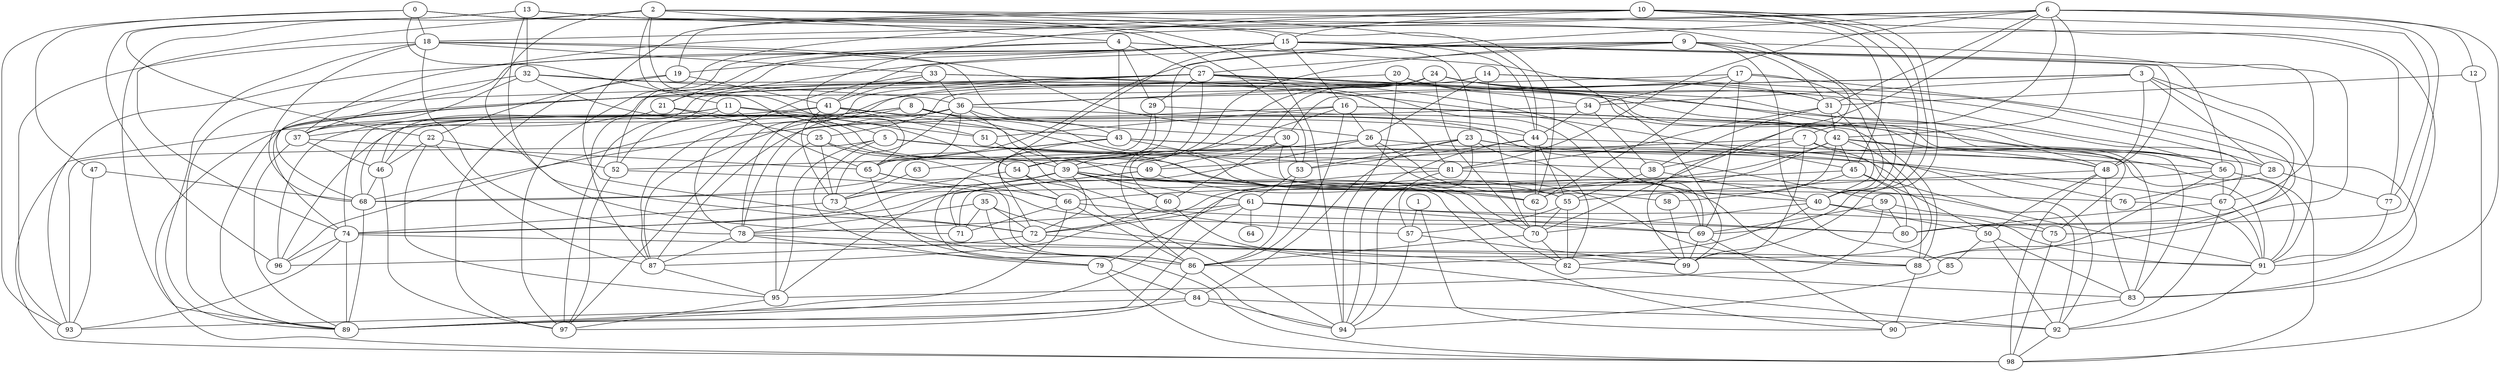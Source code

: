 strict graph  {
	0 -- 11;
	0 -- 18;
	0 -- 47;
	0 -- 53;
	0 -- 93;
	0 -- 94;
	1 -- 57;
	1 -- 90;
	2 -- 4;
	2 -- 5;
	2 -- 44;
	2 -- 54;
	2 -- 62;
	2 -- 71;
	2 -- 74;
	2 -- 89;
	2 -- 91;
	3 -- 28;
	3 -- 30;
	3 -- 34;
	3 -- 36;
	3 -- 48;
	3 -- 80;
	3 -- 91;
	4 -- 21;
	4 -- 27;
	4 -- 29;
	4 -- 43;
	4 -- 52;
	4 -- 99;
	5 -- 38;
	5 -- 67;
	5 -- 79;
	5 -- 81;
	5 -- 93;
	5 -- 95;
	6 -- 7;
	6 -- 12;
	6 -- 18;
	6 -- 31;
	6 -- 37;
	6 -- 42;
	6 -- 54;
	6 -- 70;
	6 -- 80;
	6 -- 81;
	6 -- 83;
	7 -- 38;
	7 -- 49;
	7 -- 88;
	7 -- 91;
	7 -- 99;
	8 -- 37;
	8 -- 55;
	8 -- 59;
	8 -- 62;
	8 -- 68;
	8 -- 87;
	9 -- 27;
	9 -- 31;
	9 -- 39;
	9 -- 40;
	9 -- 56;
	9 -- 65;
	9 -- 85;
	9 -- 87;
	10 -- 15;
	10 -- 19;
	10 -- 40;
	10 -- 45;
	10 -- 65;
	10 -- 69;
	10 -- 72;
	10 -- 77;
	10 -- 97;
	10 -- 99;
	11 -- 43;
	11 -- 51;
	11 -- 52;
	11 -- 65;
	11 -- 74;
	11 -- 96;
	12 -- 31;
	12 -- 98;
	13 -- 15;
	13 -- 22;
	13 -- 32;
	13 -- 72;
	13 -- 77;
	13 -- 96;
	13 -- 99;
	14 -- 26;
	14 -- 31;
	14 -- 36;
	14 -- 70;
	14 -- 83;
	14 -- 97;
	15 -- 16;
	15 -- 19;
	15 -- 21;
	15 -- 23;
	15 -- 37;
	15 -- 41;
	15 -- 44;
	15 -- 48;
	15 -- 66;
	15 -- 67;
	15 -- 88;
	15 -- 93;
	16 -- 26;
	16 -- 39;
	16 -- 51;
	16 -- 56;
	16 -- 68;
	16 -- 75;
	16 -- 86;
	16 -- 88;
	17 -- 34;
	17 -- 40;
	17 -- 62;
	17 -- 69;
	17 -- 75;
	17 -- 87;
	18 -- 26;
	18 -- 30;
	18 -- 33;
	18 -- 68;
	18 -- 78;
	18 -- 89;
	18 -- 93;
	19 -- 22;
	19 -- 41;
	19 -- 97;
	20 -- 34;
	20 -- 42;
	20 -- 89;
	20 -- 94;
	21 -- 25;
	21 -- 46;
	21 -- 55;
	22 -- 46;
	22 -- 52;
	22 -- 87;
	22 -- 95;
	23 -- 28;
	23 -- 53;
	23 -- 54;
	23 -- 57;
	23 -- 82;
	23 -- 84;
	23 -- 92;
	24 -- 25;
	24 -- 28;
	24 -- 31;
	24 -- 37;
	24 -- 48;
	24 -- 56;
	24 -- 60;
	24 -- 70;
	24 -- 86;
	24 -- 98;
	25 -- 39;
	25 -- 73;
	25 -- 90;
	25 -- 95;
	26 -- 52;
	26 -- 63;
	26 -- 69;
	26 -- 71;
	26 -- 88;
	26 -- 92;
	27 -- 29;
	27 -- 39;
	27 -- 40;
	27 -- 56;
	27 -- 67;
	27 -- 69;
	27 -- 74;
	27 -- 78;
	27 -- 83;
	27 -- 89;
	27 -- 97;
	28 -- 76;
	28 -- 77;
	29 -- 42;
	29 -- 54;
	29 -- 72;
	30 -- 49;
	30 -- 53;
	30 -- 58;
	30 -- 60;
	31 -- 38;
	31 -- 40;
	31 -- 42;
	31 -- 81;
	32 -- 36;
	32 -- 37;
	32 -- 49;
	32 -- 68;
	32 -- 83;
	33 -- 36;
	33 -- 41;
	33 -- 45;
	33 -- 78;
	33 -- 81;
	34 -- 38;
	34 -- 44;
	34 -- 87;
	35 -- 71;
	35 -- 72;
	35 -- 78;
	35 -- 86;
	35 -- 92;
	36 -- 39;
	36 -- 43;
	36 -- 44;
	36 -- 46;
	36 -- 65;
	36 -- 73;
	36 -- 78;
	36 -- 96;
	37 -- 46;
	37 -- 65;
	37 -- 89;
	38 -- 40;
	38 -- 55;
	39 -- 60;
	39 -- 61;
	39 -- 62;
	39 -- 72;
	39 -- 73;
	39 -- 74;
	39 -- 76;
	39 -- 82;
	39 -- 95;
	40 -- 50;
	40 -- 70;
	40 -- 86;
	40 -- 91;
	41 -- 44;
	41 -- 51;
	41 -- 70;
	41 -- 73;
	41 -- 96;
	41 -- 98;
	42 -- 45;
	42 -- 48;
	42 -- 62;
	42 -- 66;
	42 -- 72;
	42 -- 82;
	42 -- 91;
	43 -- 56;
	43 -- 65;
	43 -- 68;
	43 -- 76;
	43 -- 88;
	43 -- 98;
	44 -- 48;
	44 -- 53;
	44 -- 55;
	44 -- 62;
	44 -- 94;
	45 -- 50;
	45 -- 58;
	45 -- 68;
	45 -- 80;
	46 -- 68;
	46 -- 97;
	47 -- 68;
	47 -- 93;
	48 -- 50;
	48 -- 55;
	48 -- 83;
	48 -- 98;
	49 -- 62;
	49 -- 71;
	49 -- 74;
	50 -- 83;
	50 -- 85;
	50 -- 92;
	51 -- 57;
	52 -- 69;
	52 -- 97;
	53 -- 61;
	53 -- 86;
	54 -- 66;
	54 -- 73;
	54 -- 94;
	55 -- 57;
	55 -- 70;
	55 -- 82;
	56 -- 67;
	56 -- 79;
	56 -- 88;
	56 -- 98;
	57 -- 94;
	57 -- 99;
	58 -- 99;
	59 -- 69;
	59 -- 75;
	59 -- 80;
	59 -- 95;
	60 -- 87;
	60 -- 99;
	61 -- 64;
	61 -- 69;
	61 -- 72;
	61 -- 75;
	61 -- 78;
	61 -- 80;
	61 -- 89;
	62 -- 70;
	63 -- 73;
	65 -- 66;
	65 -- 79;
	65 -- 86;
	66 -- 71;
	66 -- 80;
	66 -- 86;
	66 -- 89;
	67 -- 80;
	67 -- 91;
	67 -- 92;
	68 -- 89;
	69 -- 90;
	69 -- 99;
	70 -- 82;
	70 -- 86;
	72 -- 82;
	72 -- 96;
	73 -- 74;
	73 -- 86;
	74 -- 88;
	74 -- 89;
	74 -- 93;
	74 -- 96;
	75 -- 98;
	76 -- 91;
	77 -- 91;
	78 -- 79;
	78 -- 87;
	78 -- 91;
	79 -- 84;
	79 -- 98;
	81 -- 89;
	81 -- 91;
	81 -- 94;
	82 -- 83;
	83 -- 90;
	84 -- 89;
	84 -- 92;
	84 -- 93;
	84 -- 94;
	85 -- 94;
	86 -- 94;
	86 -- 97;
	87 -- 95;
	88 -- 90;
	91 -- 92;
	92 -- 98;
	95 -- 97;
}
